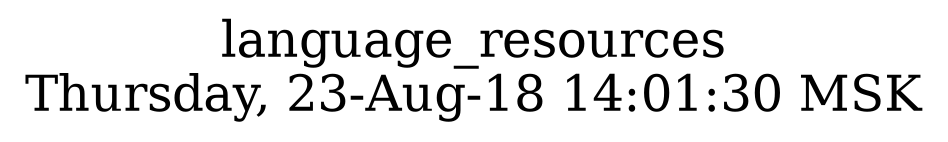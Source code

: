 digraph G {
graph [
  fontsize="24";
  label="language_resources\nThursday, 23-Aug-18 14:01:30 MSK";
  nojustify=true;
  ordering=out;
  rankdir=LR;
  size="30";
];
}
